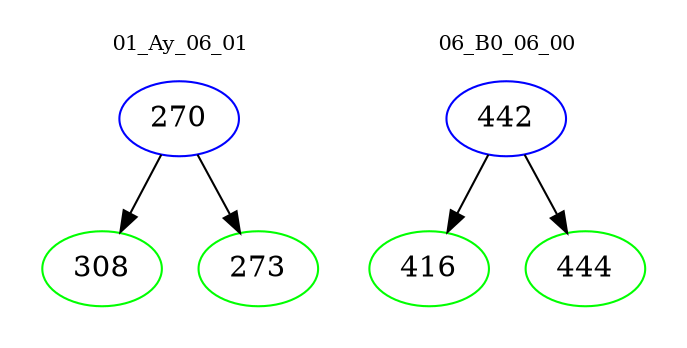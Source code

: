 digraph{
subgraph cluster_0 {
color = white
label = "01_Ay_06_01";
fontsize=10;
T0_270 [label="270", color="blue"]
T0_270 -> T0_308 [color="black"]
T0_308 [label="308", color="green"]
T0_270 -> T0_273 [color="black"]
T0_273 [label="273", color="green"]
}
subgraph cluster_1 {
color = white
label = "06_B0_06_00";
fontsize=10;
T1_442 [label="442", color="blue"]
T1_442 -> T1_416 [color="black"]
T1_416 [label="416", color="green"]
T1_442 -> T1_444 [color="black"]
T1_444 [label="444", color="green"]
}
}
